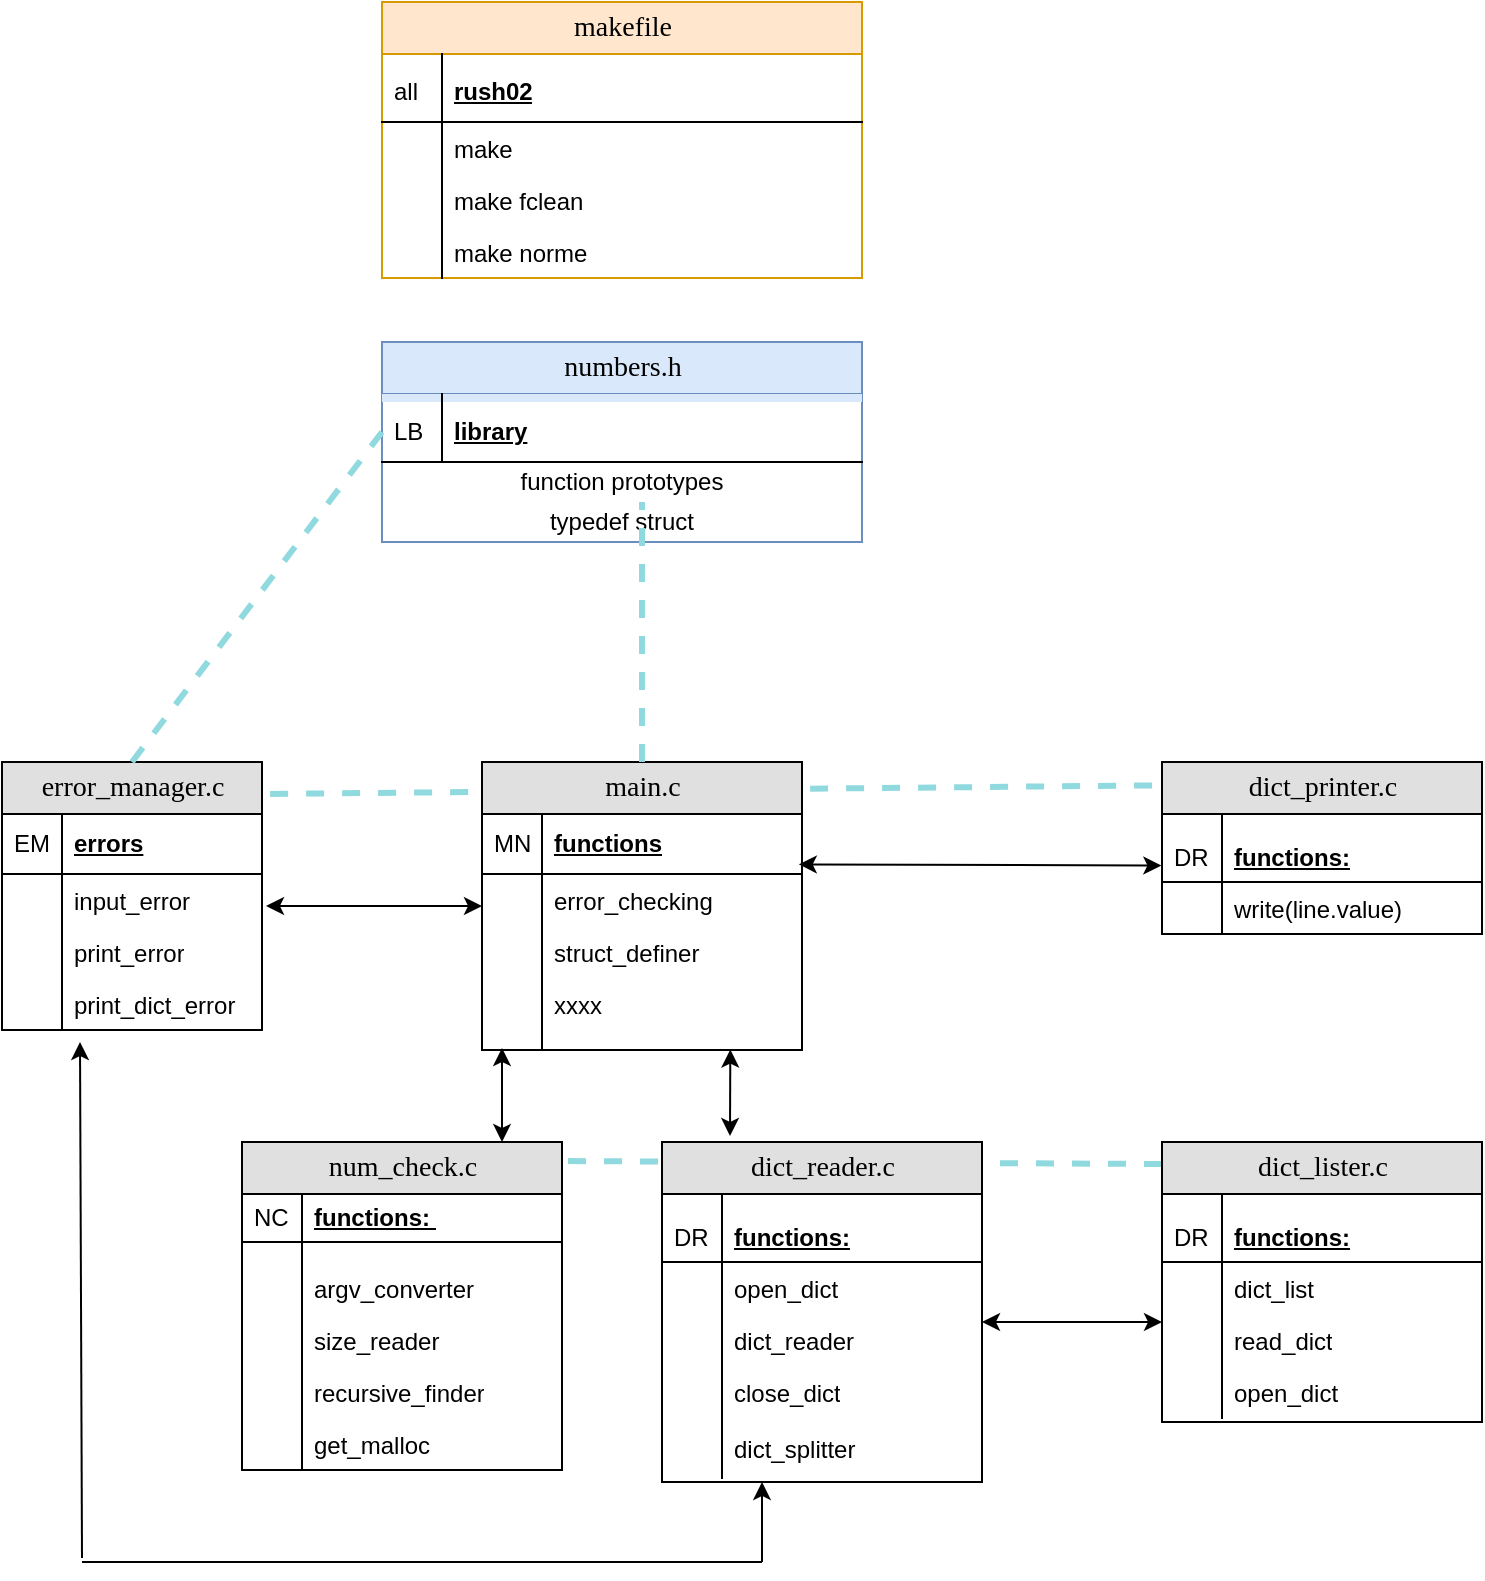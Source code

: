 <mxfile version="12.1.3" type="github" pages="1">
  <diagram name="Page-1" id="e56a1550-8fbb-45ad-956c-1786394a9013">
    <mxGraphModel dx="1124" dy="971" grid="1" gridSize="10" guides="1" tooltips="1" connect="1" arrows="1" fold="1" page="1" pageScale="1" pageWidth="1100" pageHeight="850" background="#ffffff" math="0" shadow="0">
      <root>
        <mxCell id="0"/>
        <mxCell id="1" parent="0"/>
        <mxCell id="Eq6wwiigFcQQWAEbnAly-2" value="" style="endArrow=none;dashed=1;html=1;fillColor=#dae8fc;strokeColor=#90D9DE;strokeWidth=3;exitX=-0.031;exitY=0.136;exitDx=0;exitDy=0;exitPerimeter=0;" parent="1" source="b56Lq6hChsIOEDvzUOxH-80" edge="1">
          <mxGeometry width="50" height="50" relative="1" as="geometry">
            <mxPoint x="630" y="580" as="sourcePoint"/>
            <mxPoint x="312" y="416" as="targetPoint"/>
          </mxGeometry>
        </mxCell>
        <mxCell id="Eq6wwiigFcQQWAEbnAly-3" value="" style="endArrow=none;dashed=1;html=1;fillColor=#dae8fc;strokeColor=#90D9DE;strokeWidth=3;exitX=0;exitY=0.5;exitDx=0;exitDy=0;entryX=1.006;entryY=0.058;entryDx=0;entryDy=0;entryPerimeter=0;" parent="1" target="b56Lq6hChsIOEDvzUOxH-33" edge="1">
          <mxGeometry width="50" height="50" relative="1" as="geometry">
            <mxPoint x="760" y="601" as="sourcePoint"/>
            <mxPoint x="670" y="600" as="targetPoint"/>
          </mxGeometry>
        </mxCell>
        <mxCell id="2e49270ec7c68f3f-80" value="error_manager.c" style="swimlane;html=1;fontStyle=0;childLayout=stackLayout;horizontal=1;startSize=26;fillColor=#e0e0e0;horizontalStack=0;resizeParent=1;resizeLast=0;collapsible=1;marginBottom=0;swimlaneFillColor=#ffffff;align=center;rounded=0;shadow=0;comic=0;labelBackgroundColor=none;strokeColor=#000000;strokeWidth=1;fontFamily=Verdana;fontSize=14;fontColor=#000000;" parent="1" vertex="1">
          <mxGeometry x="180" y="400" width="130" height="134" as="geometry"/>
        </mxCell>
        <mxCell id="2e49270ec7c68f3f-81" value="errors" style="shape=partialRectangle;top=0;left=0;right=0;bottom=1;html=1;align=left;verticalAlign=middle;fillColor=none;spacingLeft=34;spacingRight=4;whiteSpace=wrap;overflow=hidden;rotatable=0;points=[[0,0.5],[1,0.5]];portConstraint=eastwest;dropTarget=0;fontStyle=5;" parent="2e49270ec7c68f3f-80" vertex="1">
          <mxGeometry y="26" width="130" height="30" as="geometry"/>
        </mxCell>
        <mxCell id="2e49270ec7c68f3f-82" value="EM" style="shape=partialRectangle;top=0;left=0;bottom=0;html=1;fillColor=none;align=left;verticalAlign=middle;spacingLeft=4;spacingRight=4;whiteSpace=wrap;overflow=hidden;rotatable=0;points=[];portConstraint=eastwest;part=1;" parent="2e49270ec7c68f3f-81" vertex="1" connectable="0">
          <mxGeometry width="30" height="30" as="geometry"/>
        </mxCell>
        <mxCell id="2e49270ec7c68f3f-85" value="input_error" style="shape=partialRectangle;top=0;left=0;right=0;bottom=0;html=1;align=left;verticalAlign=top;fillColor=none;spacingLeft=34;spacingRight=4;whiteSpace=wrap;overflow=hidden;rotatable=0;points=[[0,0.5],[1,0.5]];portConstraint=eastwest;dropTarget=0;" parent="2e49270ec7c68f3f-80" vertex="1">
          <mxGeometry y="56" width="130" height="26" as="geometry"/>
        </mxCell>
        <mxCell id="2e49270ec7c68f3f-86" value="" style="shape=partialRectangle;top=0;left=0;bottom=0;html=1;fillColor=none;align=left;verticalAlign=top;spacingLeft=4;spacingRight=4;whiteSpace=wrap;overflow=hidden;rotatable=0;points=[];portConstraint=eastwest;part=1;" parent="2e49270ec7c68f3f-85" vertex="1" connectable="0">
          <mxGeometry width="30" height="26" as="geometry"/>
        </mxCell>
        <mxCell id="2e49270ec7c68f3f-83" value="print_error" style="shape=partialRectangle;top=0;left=0;right=0;bottom=0;html=1;align=left;verticalAlign=top;fillColor=none;spacingLeft=34;spacingRight=4;whiteSpace=wrap;overflow=hidden;rotatable=0;points=[[0,0.5],[1,0.5]];portConstraint=eastwest;dropTarget=0;" parent="2e49270ec7c68f3f-80" vertex="1">
          <mxGeometry y="82" width="130" height="26" as="geometry"/>
        </mxCell>
        <mxCell id="2e49270ec7c68f3f-84" value="" style="shape=partialRectangle;top=0;left=0;bottom=0;html=1;fillColor=none;align=left;verticalAlign=top;spacingLeft=4;spacingRight=4;whiteSpace=wrap;overflow=hidden;rotatable=0;points=[];portConstraint=eastwest;part=1;" parent="2e49270ec7c68f3f-83" vertex="1" connectable="0">
          <mxGeometry width="30" height="26" as="geometry"/>
        </mxCell>
        <mxCell id="2e49270ec7c68f3f-87" value="print_dict_error" style="shape=partialRectangle;top=0;left=0;right=0;bottom=0;html=1;align=left;verticalAlign=top;fillColor=none;spacingLeft=34;spacingRight=4;whiteSpace=wrap;overflow=hidden;rotatable=0;points=[[0,0.5],[1,0.5]];portConstraint=eastwest;dropTarget=0;" parent="2e49270ec7c68f3f-80" vertex="1">
          <mxGeometry y="108" width="130" height="26" as="geometry"/>
        </mxCell>
        <mxCell id="2e49270ec7c68f3f-88" value="" style="shape=partialRectangle;top=0;left=0;bottom=0;html=1;fillColor=none;align=left;verticalAlign=top;spacingLeft=4;spacingRight=4;whiteSpace=wrap;overflow=hidden;rotatable=0;points=[];portConstraint=eastwest;part=1;" parent="2e49270ec7c68f3f-87" vertex="1" connectable="0">
          <mxGeometry width="30" height="26" as="geometry"/>
        </mxCell>
        <mxCell id="b56Lq6hChsIOEDvzUOxH-1" value="main.c" style="swimlane;html=1;fontStyle=0;childLayout=stackLayout;horizontal=1;startSize=26;fillColor=#e0e0e0;horizontalStack=0;resizeParent=1;resizeLast=0;collapsible=1;marginBottom=0;swimlaneFillColor=#ffffff;align=center;rounded=0;shadow=0;comic=0;labelBackgroundColor=none;strokeColor=#000000;strokeWidth=1;fontFamily=Verdana;fontSize=14;fontColor=#000000;" parent="1" vertex="1">
          <mxGeometry x="420" y="400" width="160" height="144" as="geometry"/>
        </mxCell>
        <mxCell id="b56Lq6hChsIOEDvzUOxH-2" value="functions" style="shape=partialRectangle;top=0;left=0;right=0;bottom=1;html=1;align=left;verticalAlign=middle;fillColor=none;spacingLeft=34;spacingRight=4;whiteSpace=wrap;overflow=hidden;rotatable=0;points=[[0,0.5],[1,0.5]];portConstraint=eastwest;dropTarget=0;fontStyle=5;" parent="b56Lq6hChsIOEDvzUOxH-1" vertex="1">
          <mxGeometry y="26" width="160" height="30" as="geometry"/>
        </mxCell>
        <mxCell id="b56Lq6hChsIOEDvzUOxH-3" value="MN" style="shape=partialRectangle;top=0;left=0;bottom=0;html=1;fillColor=none;align=left;verticalAlign=middle;spacingLeft=4;spacingRight=4;whiteSpace=wrap;overflow=hidden;rotatable=0;points=[];portConstraint=eastwest;part=1;" parent="b56Lq6hChsIOEDvzUOxH-2" vertex="1" connectable="0">
          <mxGeometry width="30" height="30" as="geometry"/>
        </mxCell>
        <mxCell id="b56Lq6hChsIOEDvzUOxH-4" value="error_checking" style="shape=partialRectangle;top=0;left=0;right=0;bottom=0;html=1;align=left;verticalAlign=top;fillColor=none;spacingLeft=34;spacingRight=4;whiteSpace=wrap;overflow=hidden;rotatable=0;points=[[0,0.5],[1,0.5]];portConstraint=eastwest;dropTarget=0;" parent="b56Lq6hChsIOEDvzUOxH-1" vertex="1">
          <mxGeometry y="56" width="160" height="26" as="geometry"/>
        </mxCell>
        <mxCell id="b56Lq6hChsIOEDvzUOxH-5" value="" style="shape=partialRectangle;top=0;left=0;bottom=0;html=1;fillColor=none;align=left;verticalAlign=top;spacingLeft=4;spacingRight=4;whiteSpace=wrap;overflow=hidden;rotatable=0;points=[];portConstraint=eastwest;part=1;" parent="b56Lq6hChsIOEDvzUOxH-4" vertex="1" connectable="0">
          <mxGeometry width="30" height="26" as="geometry"/>
        </mxCell>
        <mxCell id="b56Lq6hChsIOEDvzUOxH-6" value="struct_definer" style="shape=partialRectangle;top=0;left=0;right=0;bottom=0;html=1;align=left;verticalAlign=top;fillColor=none;spacingLeft=34;spacingRight=4;whiteSpace=wrap;overflow=hidden;rotatable=0;points=[[0,0.5],[1,0.5]];portConstraint=eastwest;dropTarget=0;" parent="b56Lq6hChsIOEDvzUOxH-1" vertex="1">
          <mxGeometry y="82" width="160" height="26" as="geometry"/>
        </mxCell>
        <mxCell id="b56Lq6hChsIOEDvzUOxH-7" value="" style="shape=partialRectangle;top=0;left=0;bottom=0;html=1;fillColor=none;align=left;verticalAlign=top;spacingLeft=4;spacingRight=4;whiteSpace=wrap;overflow=hidden;rotatable=0;points=[];portConstraint=eastwest;part=1;" parent="b56Lq6hChsIOEDvzUOxH-6" vertex="1" connectable="0">
          <mxGeometry width="30" height="26" as="geometry"/>
        </mxCell>
        <mxCell id="b56Lq6hChsIOEDvzUOxH-8" value="xxxx" style="shape=partialRectangle;top=0;left=0;right=0;bottom=0;html=1;align=left;verticalAlign=top;fillColor=none;spacingLeft=34;spacingRight=4;whiteSpace=wrap;overflow=hidden;rotatable=0;points=[[0,0.5],[1,0.5]];portConstraint=eastwest;dropTarget=0;" parent="b56Lq6hChsIOEDvzUOxH-1" vertex="1">
          <mxGeometry y="108" width="160" height="26" as="geometry"/>
        </mxCell>
        <mxCell id="b56Lq6hChsIOEDvzUOxH-9" value="" style="shape=partialRectangle;top=0;left=0;bottom=0;html=1;fillColor=none;align=left;verticalAlign=top;spacingLeft=4;spacingRight=4;whiteSpace=wrap;overflow=hidden;rotatable=0;points=[];portConstraint=eastwest;part=1;" parent="b56Lq6hChsIOEDvzUOxH-8" vertex="1" connectable="0">
          <mxGeometry width="30" height="26" as="geometry"/>
        </mxCell>
        <mxCell id="b56Lq6hChsIOEDvzUOxH-10" value="" style="shape=partialRectangle;top=0;left=0;right=0;bottom=0;html=1;align=left;verticalAlign=top;fillColor=none;spacingLeft=34;spacingRight=4;whiteSpace=wrap;overflow=hidden;rotatable=0;points=[[0,0.5],[1,0.5]];portConstraint=eastwest;dropTarget=0;" parent="b56Lq6hChsIOEDvzUOxH-1" vertex="1">
          <mxGeometry y="134" width="160" height="10" as="geometry"/>
        </mxCell>
        <mxCell id="b56Lq6hChsIOEDvzUOxH-11" value="" style="shape=partialRectangle;top=0;left=0;bottom=0;html=1;fillColor=none;align=left;verticalAlign=top;spacingLeft=4;spacingRight=4;whiteSpace=wrap;overflow=hidden;rotatable=0;points=[];portConstraint=eastwest;part=1;" parent="b56Lq6hChsIOEDvzUOxH-10" vertex="1" connectable="0">
          <mxGeometry width="30" height="10" as="geometry"/>
        </mxCell>
        <mxCell id="b56Lq6hChsIOEDvzUOxH-12" value="numbers.h" style="swimlane;html=1;fontStyle=0;childLayout=stackLayout;horizontal=1;startSize=26;fillColor=#dae8fc;horizontalStack=0;resizeParent=1;resizeLast=0;collapsible=1;marginBottom=0;swimlaneFillColor=#ffffff;align=center;rounded=0;shadow=0;comic=0;labelBackgroundColor=none;strokeColor=#6c8ebf;strokeWidth=1;fontFamily=Verdana;fontSize=14;" parent="1" vertex="1">
          <mxGeometry x="370" y="190" width="240" height="100" as="geometry"/>
        </mxCell>
        <mxCell id="b56Lq6hChsIOEDvzUOxH-21" value="" style="shape=partialRectangle;top=0;left=0;right=0;bottom=0;html=1;align=left;verticalAlign=top;fillColor=#dae8fc;spacingLeft=34;spacingRight=4;whiteSpace=wrap;overflow=hidden;rotatable=0;points=[[0,0.5],[1,0.5]];portConstraint=eastwest;dropTarget=0;strokeColor=#6c8ebf;" parent="b56Lq6hChsIOEDvzUOxH-12" vertex="1">
          <mxGeometry y="26" width="240" height="4" as="geometry"/>
        </mxCell>
        <mxCell id="b56Lq6hChsIOEDvzUOxH-22" value="" style="shape=partialRectangle;top=0;left=0;bottom=0;html=1;fillColor=none;align=left;verticalAlign=top;spacingLeft=4;spacingRight=4;whiteSpace=wrap;overflow=hidden;rotatable=0;points=[];portConstraint=eastwest;part=1;" parent="b56Lq6hChsIOEDvzUOxH-21" vertex="1" connectable="0">
          <mxGeometry width="30" height="4" as="geometry"/>
        </mxCell>
        <mxCell id="b56Lq6hChsIOEDvzUOxH-13" value="library" style="shape=partialRectangle;top=0;left=0;right=0;bottom=1;html=1;align=left;verticalAlign=middle;fillColor=none;spacingLeft=34;spacingRight=4;whiteSpace=wrap;overflow=hidden;rotatable=0;points=[[0,0.5],[1,0.5]];portConstraint=eastwest;dropTarget=0;fontStyle=5;" parent="b56Lq6hChsIOEDvzUOxH-12" vertex="1">
          <mxGeometry y="30" width="240" height="30" as="geometry"/>
        </mxCell>
        <mxCell id="b56Lq6hChsIOEDvzUOxH-14" value="LB" style="shape=partialRectangle;top=0;left=0;bottom=0;html=1;fillColor=none;align=left;verticalAlign=middle;spacingLeft=4;spacingRight=4;whiteSpace=wrap;overflow=hidden;rotatable=0;points=[];portConstraint=eastwest;part=1;" parent="b56Lq6hChsIOEDvzUOxH-13" vertex="1" connectable="0">
          <mxGeometry width="30" height="30" as="geometry"/>
        </mxCell>
        <mxCell id="LfqNkdV5OdzUdkIXLtoZ-1" value="function prototypes" style="text;html=1;strokeColor=none;fillColor=none;align=center;verticalAlign=middle;whiteSpace=wrap;rounded=0;" vertex="1" parent="b56Lq6hChsIOEDvzUOxH-12">
          <mxGeometry y="60" width="240" height="20" as="geometry"/>
        </mxCell>
        <mxCell id="LfqNkdV5OdzUdkIXLtoZ-2" value="typedef struct" style="text;html=1;strokeColor=none;fillColor=none;align=center;verticalAlign=middle;whiteSpace=wrap;rounded=0;" vertex="1" parent="b56Lq6hChsIOEDvzUOxH-12">
          <mxGeometry y="80" width="240" height="20" as="geometry"/>
        </mxCell>
        <mxCell id="b56Lq6hChsIOEDvzUOxH-23" value="" style="endArrow=classic;startArrow=classic;html=1;" parent="1" edge="1">
          <mxGeometry width="50" height="50" relative="1" as="geometry">
            <mxPoint x="312" y="472" as="sourcePoint"/>
            <mxPoint x="420" y="472" as="targetPoint"/>
          </mxGeometry>
        </mxCell>
        <mxCell id="b56Lq6hChsIOEDvzUOxH-24" value="makefile" style="swimlane;html=1;fontStyle=0;childLayout=stackLayout;horizontal=1;startSize=26;fillColor=#ffe6cc;horizontalStack=0;resizeParent=1;resizeLast=0;collapsible=1;marginBottom=0;swimlaneFillColor=#ffffff;align=center;rounded=0;shadow=0;comic=0;labelBackgroundColor=none;strokeColor=#d79b00;strokeWidth=1;fontFamily=Verdana;fontSize=14;" parent="1" vertex="1">
          <mxGeometry x="370" y="20" width="240" height="138" as="geometry"/>
        </mxCell>
        <mxCell id="b56Lq6hChsIOEDvzUOxH-25" value="" style="shape=partialRectangle;top=0;left=0;right=0;bottom=0;html=1;align=left;verticalAlign=top;fillColor=none;spacingLeft=34;spacingRight=4;whiteSpace=wrap;overflow=hidden;rotatable=0;points=[[0,0.5],[1,0.5]];portConstraint=eastwest;dropTarget=0;" parent="b56Lq6hChsIOEDvzUOxH-24" vertex="1">
          <mxGeometry y="26" width="240" height="4" as="geometry"/>
        </mxCell>
        <mxCell id="b56Lq6hChsIOEDvzUOxH-26" value="" style="shape=partialRectangle;top=0;left=0;bottom=0;html=1;fillColor=none;align=left;verticalAlign=top;spacingLeft=4;spacingRight=4;whiteSpace=wrap;overflow=hidden;rotatable=0;points=[];portConstraint=eastwest;part=1;" parent="b56Lq6hChsIOEDvzUOxH-25" vertex="1" connectable="0">
          <mxGeometry width="30" height="4" as="geometry"/>
        </mxCell>
        <mxCell id="b56Lq6hChsIOEDvzUOxH-27" value="rush02" style="shape=partialRectangle;top=0;left=0;right=0;bottom=1;html=1;align=left;verticalAlign=middle;fillColor=none;spacingLeft=34;spacingRight=4;whiteSpace=wrap;overflow=hidden;rotatable=0;points=[[0,0.5],[1,0.5]];portConstraint=eastwest;dropTarget=0;fontStyle=5;" parent="b56Lq6hChsIOEDvzUOxH-24" vertex="1">
          <mxGeometry y="30" width="240" height="30" as="geometry"/>
        </mxCell>
        <mxCell id="b56Lq6hChsIOEDvzUOxH-28" value="all" style="shape=partialRectangle;top=0;left=0;bottom=0;html=1;fillColor=none;align=left;verticalAlign=middle;spacingLeft=4;spacingRight=4;whiteSpace=wrap;overflow=hidden;rotatable=0;points=[];portConstraint=eastwest;part=1;" parent="b56Lq6hChsIOEDvzUOxH-27" vertex="1" connectable="0">
          <mxGeometry width="30" height="30" as="geometry"/>
        </mxCell>
        <mxCell id="LfqNkdV5OdzUdkIXLtoZ-4" value="make&amp;nbsp;" style="shape=partialRectangle;top=0;left=0;right=0;bottom=0;html=1;align=left;verticalAlign=top;fillColor=none;spacingLeft=34;spacingRight=4;whiteSpace=wrap;overflow=hidden;rotatable=0;points=[[0,0.5],[1,0.5]];portConstraint=eastwest;dropTarget=0;" vertex="1" parent="b56Lq6hChsIOEDvzUOxH-24">
          <mxGeometry y="60" width="240" height="26" as="geometry"/>
        </mxCell>
        <mxCell id="LfqNkdV5OdzUdkIXLtoZ-5" value="" style="shape=partialRectangle;top=0;left=0;bottom=0;html=1;fillColor=none;align=left;verticalAlign=top;spacingLeft=4;spacingRight=4;whiteSpace=wrap;overflow=hidden;rotatable=0;points=[];portConstraint=eastwest;part=1;" vertex="1" connectable="0" parent="LfqNkdV5OdzUdkIXLtoZ-4">
          <mxGeometry width="30" height="26" as="geometry"/>
        </mxCell>
        <mxCell id="LfqNkdV5OdzUdkIXLtoZ-6" value="make fclean" style="shape=partialRectangle;top=0;left=0;right=0;bottom=0;html=1;align=left;verticalAlign=top;fillColor=none;spacingLeft=34;spacingRight=4;whiteSpace=wrap;overflow=hidden;rotatable=0;points=[[0,0.5],[1,0.5]];portConstraint=eastwest;dropTarget=0;" vertex="1" parent="b56Lq6hChsIOEDvzUOxH-24">
          <mxGeometry y="86" width="240" height="26" as="geometry"/>
        </mxCell>
        <mxCell id="LfqNkdV5OdzUdkIXLtoZ-7" value="" style="shape=partialRectangle;top=0;left=0;bottom=0;html=1;fillColor=none;align=left;verticalAlign=top;spacingLeft=4;spacingRight=4;whiteSpace=wrap;overflow=hidden;rotatable=0;points=[];portConstraint=eastwest;part=1;" vertex="1" connectable="0" parent="LfqNkdV5OdzUdkIXLtoZ-6">
          <mxGeometry width="30" height="26" as="geometry"/>
        </mxCell>
        <mxCell id="LfqNkdV5OdzUdkIXLtoZ-8" value="make norme" style="shape=partialRectangle;top=0;left=0;right=0;bottom=0;html=1;align=left;verticalAlign=top;fillColor=none;spacingLeft=34;spacingRight=4;whiteSpace=wrap;overflow=hidden;rotatable=0;points=[[0,0.5],[1,0.5]];portConstraint=eastwest;dropTarget=0;" vertex="1" parent="b56Lq6hChsIOEDvzUOxH-24">
          <mxGeometry y="112" width="240" height="26" as="geometry"/>
        </mxCell>
        <mxCell id="LfqNkdV5OdzUdkIXLtoZ-9" value="" style="shape=partialRectangle;top=0;left=0;bottom=0;html=1;fillColor=none;align=left;verticalAlign=top;spacingLeft=4;spacingRight=4;whiteSpace=wrap;overflow=hidden;rotatable=0;points=[];portConstraint=eastwest;part=1;" vertex="1" connectable="0" parent="LfqNkdV5OdzUdkIXLtoZ-8">
          <mxGeometry width="30" height="26" as="geometry"/>
        </mxCell>
        <mxCell id="b56Lq6hChsIOEDvzUOxH-29" value="" style="endArrow=none;dashed=1;html=1;entryX=0;entryY=0.5;entryDx=0;entryDy=0;exitX=0.5;exitY=0;exitDx=0;exitDy=0;fillColor=#dae8fc;strokeColor=#90D9DE;strokeWidth=3;" parent="1" source="2e49270ec7c68f3f-80" target="b56Lq6hChsIOEDvzUOxH-13" edge="1">
          <mxGeometry width="50" height="50" relative="1" as="geometry">
            <mxPoint x="240" y="600" as="sourcePoint"/>
            <mxPoint x="290" y="550" as="targetPoint"/>
          </mxGeometry>
        </mxCell>
        <mxCell id="b56Lq6hChsIOEDvzUOxH-31" value="" style="endArrow=none;dashed=1;html=1;exitX=0.5;exitY=0;exitDx=0;exitDy=0;fillColor=#dae8fc;strokeColor=#90D9DE;strokeWidth=3;" parent="1" source="b56Lq6hChsIOEDvzUOxH-1" edge="1">
          <mxGeometry width="50" height="50" relative="1" as="geometry">
            <mxPoint x="315" y="390" as="sourcePoint"/>
            <mxPoint x="500" y="270" as="targetPoint"/>
            <Array as="points"/>
          </mxGeometry>
        </mxCell>
        <mxCell id="b56Lq6hChsIOEDvzUOxH-33" value="num_check.c" style="swimlane;html=1;fontStyle=0;childLayout=stackLayout;horizontal=1;startSize=26;fillColor=#e0e0e0;horizontalStack=0;resizeParent=1;resizeLast=0;collapsible=1;marginBottom=0;swimlaneFillColor=#ffffff;align=center;rounded=0;shadow=0;comic=0;labelBackgroundColor=none;strokeColor=#000000;strokeWidth=1;fontFamily=Verdana;fontSize=14;fontColor=#000000;" parent="1" vertex="1">
          <mxGeometry x="300" y="590" width="160" height="164" as="geometry"/>
        </mxCell>
        <mxCell id="b56Lq6hChsIOEDvzUOxH-34" value="functions:&amp;nbsp;" style="shape=partialRectangle;top=0;left=0;right=0;bottom=1;html=1;align=left;verticalAlign=middle;fillColor=none;spacingLeft=34;spacingRight=4;whiteSpace=wrap;overflow=hidden;rotatable=0;points=[[0,0.5],[1,0.5]];portConstraint=eastwest;dropTarget=0;fontStyle=5;" parent="b56Lq6hChsIOEDvzUOxH-33" vertex="1">
          <mxGeometry y="26" width="160" height="24" as="geometry"/>
        </mxCell>
        <mxCell id="b56Lq6hChsIOEDvzUOxH-35" value="NC" style="shape=partialRectangle;top=0;left=0;bottom=0;html=1;fillColor=none;align=left;verticalAlign=middle;spacingLeft=4;spacingRight=4;whiteSpace=wrap;overflow=hidden;rotatable=0;points=[];portConstraint=eastwest;part=1;" parent="b56Lq6hChsIOEDvzUOxH-34" vertex="1" connectable="0">
          <mxGeometry width="30" height="24" as="geometry"/>
        </mxCell>
        <mxCell id="b56Lq6hChsIOEDvzUOxH-42" value="" style="shape=partialRectangle;top=0;left=0;right=0;bottom=0;html=1;align=left;verticalAlign=top;fillColor=none;spacingLeft=34;spacingRight=4;whiteSpace=wrap;overflow=hidden;rotatable=0;points=[[0,0.5],[1,0.5]];portConstraint=eastwest;dropTarget=0;" parent="b56Lq6hChsIOEDvzUOxH-33" vertex="1">
          <mxGeometry y="50" width="160" height="10" as="geometry"/>
        </mxCell>
        <mxCell id="b56Lq6hChsIOEDvzUOxH-43" value="" style="shape=partialRectangle;top=0;left=0;bottom=0;html=1;fillColor=none;align=left;verticalAlign=top;spacingLeft=4;spacingRight=4;whiteSpace=wrap;overflow=hidden;rotatable=0;points=[];portConstraint=eastwest;part=1;" parent="b56Lq6hChsIOEDvzUOxH-42" vertex="1" connectable="0">
          <mxGeometry width="30" height="10" as="geometry"/>
        </mxCell>
        <mxCell id="b56Lq6hChsIOEDvzUOxH-40" value="argv_converter" style="shape=partialRectangle;top=0;left=0;right=0;bottom=0;html=1;align=left;verticalAlign=top;fillColor=none;spacingLeft=34;spacingRight=4;whiteSpace=wrap;overflow=hidden;rotatable=0;points=[[0,0.5],[1,0.5]];portConstraint=eastwest;dropTarget=0;" parent="b56Lq6hChsIOEDvzUOxH-33" vertex="1">
          <mxGeometry y="60" width="160" height="26" as="geometry"/>
        </mxCell>
        <mxCell id="b56Lq6hChsIOEDvzUOxH-41" value="" style="shape=partialRectangle;top=0;left=0;bottom=0;html=1;fillColor=none;align=left;verticalAlign=top;spacingLeft=4;spacingRight=4;whiteSpace=wrap;overflow=hidden;rotatable=0;points=[];portConstraint=eastwest;part=1;" parent="b56Lq6hChsIOEDvzUOxH-40" vertex="1" connectable="0">
          <mxGeometry width="30" height="26" as="geometry"/>
        </mxCell>
        <mxCell id="b56Lq6hChsIOEDvzUOxH-38" value="size_reader" style="shape=partialRectangle;top=0;left=0;right=0;bottom=0;html=1;align=left;verticalAlign=top;fillColor=none;spacingLeft=34;spacingRight=4;whiteSpace=wrap;overflow=hidden;rotatable=0;points=[[0,0.5],[1,0.5]];portConstraint=eastwest;dropTarget=0;" parent="b56Lq6hChsIOEDvzUOxH-33" vertex="1">
          <mxGeometry y="86" width="160" height="26" as="geometry"/>
        </mxCell>
        <mxCell id="b56Lq6hChsIOEDvzUOxH-39" value="" style="shape=partialRectangle;top=0;left=0;bottom=0;html=1;fillColor=none;align=left;verticalAlign=top;spacingLeft=4;spacingRight=4;whiteSpace=wrap;overflow=hidden;rotatable=0;points=[];portConstraint=eastwest;part=1;" parent="b56Lq6hChsIOEDvzUOxH-38" vertex="1" connectable="0">
          <mxGeometry width="30" height="26" as="geometry"/>
        </mxCell>
        <mxCell id="b56Lq6hChsIOEDvzUOxH-36" value="recursive_finder" style="shape=partialRectangle;top=0;left=0;right=0;bottom=0;html=1;align=left;verticalAlign=top;fillColor=none;spacingLeft=34;spacingRight=4;whiteSpace=wrap;overflow=hidden;rotatable=0;points=[[0,0.5],[1,0.5]];portConstraint=eastwest;dropTarget=0;" parent="b56Lq6hChsIOEDvzUOxH-33" vertex="1">
          <mxGeometry y="112" width="160" height="26" as="geometry"/>
        </mxCell>
        <mxCell id="b56Lq6hChsIOEDvzUOxH-37" value="" style="shape=partialRectangle;top=0;left=0;bottom=0;html=1;fillColor=none;align=left;verticalAlign=top;spacingLeft=4;spacingRight=4;whiteSpace=wrap;overflow=hidden;rotatable=0;points=[];portConstraint=eastwest;part=1;" parent="b56Lq6hChsIOEDvzUOxH-36" vertex="1" connectable="0">
          <mxGeometry width="30" height="26" as="geometry"/>
        </mxCell>
        <mxCell id="04Dg255ca6jPYCBa64l3-1" value="get_malloc" style="shape=partialRectangle;top=0;left=0;right=0;bottom=0;html=1;align=left;verticalAlign=top;fillColor=none;spacingLeft=34;spacingRight=4;whiteSpace=wrap;overflow=hidden;rotatable=0;points=[[0,0.5],[1,0.5]];portConstraint=eastwest;dropTarget=0;" parent="b56Lq6hChsIOEDvzUOxH-33" vertex="1">
          <mxGeometry y="138" width="160" height="26" as="geometry"/>
        </mxCell>
        <mxCell id="04Dg255ca6jPYCBa64l3-2" value="" style="shape=partialRectangle;top=0;left=0;bottom=0;html=1;fillColor=none;align=left;verticalAlign=top;spacingLeft=4;spacingRight=4;whiteSpace=wrap;overflow=hidden;rotatable=0;points=[];portConstraint=eastwest;part=1;" parent="04Dg255ca6jPYCBa64l3-1" vertex="1" connectable="0">
          <mxGeometry width="30" height="26" as="geometry"/>
        </mxCell>
        <mxCell id="b56Lq6hChsIOEDvzUOxH-44" value="dict_reader.c" style="swimlane;html=1;fontStyle=0;childLayout=stackLayout;horizontal=1;startSize=26;fillColor=#e0e0e0;horizontalStack=0;resizeParent=1;resizeLast=0;collapsible=1;marginBottom=0;swimlaneFillColor=#ffffff;align=center;rounded=0;shadow=0;comic=0;labelBackgroundColor=none;strokeColor=#000000;strokeWidth=1;fontFamily=Verdana;fontSize=14;fontColor=#000000;" parent="1" vertex="1">
          <mxGeometry x="510" y="590" width="160" height="170" as="geometry"/>
        </mxCell>
        <mxCell id="b56Lq6hChsIOEDvzUOxH-45" value="" style="shape=partialRectangle;top=0;left=0;right=0;bottom=0;html=1;align=left;verticalAlign=top;fillColor=none;spacingLeft=34;spacingRight=4;whiteSpace=wrap;overflow=hidden;rotatable=0;points=[[0,0.5],[1,0.5]];portConstraint=eastwest;dropTarget=0;" parent="b56Lq6hChsIOEDvzUOxH-44" vertex="1">
          <mxGeometry y="26" width="160" height="10" as="geometry"/>
        </mxCell>
        <mxCell id="b56Lq6hChsIOEDvzUOxH-46" value="" style="shape=partialRectangle;top=0;left=0;bottom=0;html=1;fillColor=none;align=left;verticalAlign=top;spacingLeft=4;spacingRight=4;whiteSpace=wrap;overflow=hidden;rotatable=0;points=[];portConstraint=eastwest;part=1;" parent="b56Lq6hChsIOEDvzUOxH-45" vertex="1" connectable="0">
          <mxGeometry width="30" height="10" as="geometry"/>
        </mxCell>
        <mxCell id="b56Lq6hChsIOEDvzUOxH-47" value="functions:" style="shape=partialRectangle;top=0;left=0;right=0;bottom=1;html=1;align=left;verticalAlign=middle;fillColor=none;spacingLeft=34;spacingRight=4;whiteSpace=wrap;overflow=hidden;rotatable=0;points=[[0,0.5],[1,0.5]];portConstraint=eastwest;dropTarget=0;fontStyle=5;" parent="b56Lq6hChsIOEDvzUOxH-44" vertex="1">
          <mxGeometry y="36" width="160" height="24" as="geometry"/>
        </mxCell>
        <mxCell id="b56Lq6hChsIOEDvzUOxH-48" value="DR" style="shape=partialRectangle;top=0;left=0;bottom=0;html=1;fillColor=none;align=left;verticalAlign=middle;spacingLeft=4;spacingRight=4;whiteSpace=wrap;overflow=hidden;rotatable=0;points=[];portConstraint=eastwest;part=1;" parent="b56Lq6hChsIOEDvzUOxH-47" vertex="1" connectable="0">
          <mxGeometry width="30" height="24" as="geometry"/>
        </mxCell>
        <mxCell id="b56Lq6hChsIOEDvzUOxH-53" value="open_dict" style="shape=partialRectangle;top=0;left=0;right=0;bottom=0;html=1;align=left;verticalAlign=top;fillColor=none;spacingLeft=34;spacingRight=4;whiteSpace=wrap;overflow=hidden;rotatable=0;points=[[0,0.5],[1,0.5]];portConstraint=eastwest;dropTarget=0;" parent="b56Lq6hChsIOEDvzUOxH-44" vertex="1">
          <mxGeometry y="60" width="160" height="26" as="geometry"/>
        </mxCell>
        <mxCell id="b56Lq6hChsIOEDvzUOxH-54" value="" style="shape=partialRectangle;top=0;left=0;bottom=0;html=1;fillColor=none;align=left;verticalAlign=top;spacingLeft=4;spacingRight=4;whiteSpace=wrap;overflow=hidden;rotatable=0;points=[];portConstraint=eastwest;part=1;" parent="b56Lq6hChsIOEDvzUOxH-53" vertex="1" connectable="0">
          <mxGeometry width="30" height="26" as="geometry"/>
        </mxCell>
        <mxCell id="b56Lq6hChsIOEDvzUOxH-51" value="dict_reader" style="shape=partialRectangle;top=0;left=0;right=0;bottom=0;html=1;align=left;verticalAlign=top;fillColor=none;spacingLeft=34;spacingRight=4;whiteSpace=wrap;overflow=hidden;rotatable=0;points=[[0,0.5],[1,0.5]];portConstraint=eastwest;dropTarget=0;" parent="b56Lq6hChsIOEDvzUOxH-44" vertex="1">
          <mxGeometry y="86" width="160" height="26" as="geometry"/>
        </mxCell>
        <mxCell id="b56Lq6hChsIOEDvzUOxH-52" value="" style="shape=partialRectangle;top=0;left=0;bottom=0;html=1;fillColor=none;align=left;verticalAlign=top;spacingLeft=4;spacingRight=4;whiteSpace=wrap;overflow=hidden;rotatable=0;points=[];portConstraint=eastwest;part=1;" parent="b56Lq6hChsIOEDvzUOxH-51" vertex="1" connectable="0">
          <mxGeometry width="30" height="26" as="geometry"/>
        </mxCell>
        <mxCell id="b56Lq6hChsIOEDvzUOxH-49" value="close_dict" style="shape=partialRectangle;top=0;left=0;right=0;bottom=0;html=1;align=left;verticalAlign=top;fillColor=none;spacingLeft=34;spacingRight=4;whiteSpace=wrap;overflow=hidden;rotatable=0;points=[[0,0.5],[1,0.5]];portConstraint=eastwest;dropTarget=0;" parent="b56Lq6hChsIOEDvzUOxH-44" vertex="1">
          <mxGeometry y="112" width="160" height="28" as="geometry"/>
        </mxCell>
        <mxCell id="b56Lq6hChsIOEDvzUOxH-50" value="" style="shape=partialRectangle;top=0;left=0;bottom=0;html=1;fillColor=none;align=left;verticalAlign=top;spacingLeft=4;spacingRight=4;whiteSpace=wrap;overflow=hidden;rotatable=0;points=[];portConstraint=eastwest;part=1;" parent="b56Lq6hChsIOEDvzUOxH-49" vertex="1" connectable="0">
          <mxGeometry width="30" height="28" as="geometry"/>
        </mxCell>
        <mxCell id="ogMZFsbaIqtFqfxSQS1w-1" value="dict_splitter" style="shape=partialRectangle;top=0;left=0;right=0;bottom=0;html=1;align=left;verticalAlign=top;fillColor=none;spacingLeft=34;spacingRight=4;whiteSpace=wrap;overflow=hidden;rotatable=0;points=[[0,0.5],[1,0.5]];portConstraint=eastwest;dropTarget=0;" parent="b56Lq6hChsIOEDvzUOxH-44" vertex="1">
          <mxGeometry y="140" width="160" height="28" as="geometry"/>
        </mxCell>
        <mxCell id="ogMZFsbaIqtFqfxSQS1w-2" value="" style="shape=partialRectangle;top=0;left=0;bottom=0;html=1;fillColor=none;align=left;verticalAlign=top;spacingLeft=4;spacingRight=4;whiteSpace=wrap;overflow=hidden;rotatable=0;points=[];portConstraint=eastwest;part=1;" parent="ogMZFsbaIqtFqfxSQS1w-1" vertex="1" connectable="0">
          <mxGeometry width="30" height="28" as="geometry"/>
        </mxCell>
        <mxCell id="b56Lq6hChsIOEDvzUOxH-56" value="" style="endArrow=classic;startArrow=classic;html=1;" parent="1" edge="1">
          <mxGeometry width="50" height="50" relative="1" as="geometry">
            <mxPoint x="430" y="590" as="sourcePoint"/>
            <mxPoint x="430" y="543" as="targetPoint"/>
          </mxGeometry>
        </mxCell>
        <mxCell id="b56Lq6hChsIOEDvzUOxH-57" value="" style="endArrow=classic;startArrow=classic;html=1;entryX=0.776;entryY=0.976;entryDx=0;entryDy=0;entryPerimeter=0;" parent="1" target="b56Lq6hChsIOEDvzUOxH-10" edge="1">
          <mxGeometry width="50" height="50" relative="1" as="geometry">
            <mxPoint x="544" y="587" as="sourcePoint"/>
            <mxPoint x="466.64" y="555.14" as="targetPoint"/>
          </mxGeometry>
        </mxCell>
        <mxCell id="b56Lq6hChsIOEDvzUOxH-58" value="" style="endArrow=none;startArrow=none;html=1;startFill=0;endFill=0;" parent="1" edge="1">
          <mxGeometry width="50" height="50" relative="1" as="geometry">
            <mxPoint x="220" y="800" as="sourcePoint"/>
            <mxPoint x="560" y="800" as="targetPoint"/>
          </mxGeometry>
        </mxCell>
        <mxCell id="b56Lq6hChsIOEDvzUOxH-63" value="" style="endArrow=classic;startArrow=none;html=1;endFill=1;startFill=0;" parent="1" edge="1">
          <mxGeometry width="50" height="50" relative="1" as="geometry">
            <mxPoint x="560" y="800" as="sourcePoint"/>
            <mxPoint x="560" y="760" as="targetPoint"/>
          </mxGeometry>
        </mxCell>
        <mxCell id="b56Lq6hChsIOEDvzUOxH-65" value="" style="endArrow=classic;startArrow=none;html=1;endFill=1;startFill=0;" parent="1" edge="1">
          <mxGeometry width="50" height="50" relative="1" as="geometry">
            <mxPoint x="220.0" y="798" as="sourcePoint"/>
            <mxPoint x="219" y="540" as="targetPoint"/>
          </mxGeometry>
        </mxCell>
        <mxCell id="b56Lq6hChsIOEDvzUOxH-66" value="dict_lister.c" style="swimlane;html=1;fontStyle=0;childLayout=stackLayout;horizontal=1;startSize=26;fillColor=#e0e0e0;horizontalStack=0;resizeParent=1;resizeLast=0;collapsible=1;marginBottom=0;swimlaneFillColor=#ffffff;align=center;rounded=0;shadow=0;comic=0;labelBackgroundColor=none;strokeColor=#000000;strokeWidth=1;fontFamily=Verdana;fontSize=14;fontColor=#000000;" parent="1" vertex="1">
          <mxGeometry x="760" y="590" width="160" height="140" as="geometry"/>
        </mxCell>
        <mxCell id="b56Lq6hChsIOEDvzUOxH-67" value="" style="shape=partialRectangle;top=0;left=0;right=0;bottom=0;html=1;align=left;verticalAlign=top;fillColor=none;spacingLeft=34;spacingRight=4;whiteSpace=wrap;overflow=hidden;rotatable=0;points=[[0,0.5],[1,0.5]];portConstraint=eastwest;dropTarget=0;" parent="b56Lq6hChsIOEDvzUOxH-66" vertex="1">
          <mxGeometry y="26" width="160" height="10" as="geometry"/>
        </mxCell>
        <mxCell id="b56Lq6hChsIOEDvzUOxH-68" value="" style="shape=partialRectangle;top=0;left=0;bottom=0;html=1;fillColor=none;align=left;verticalAlign=top;spacingLeft=4;spacingRight=4;whiteSpace=wrap;overflow=hidden;rotatable=0;points=[];portConstraint=eastwest;part=1;" parent="b56Lq6hChsIOEDvzUOxH-67" vertex="1" connectable="0">
          <mxGeometry width="30" height="10" as="geometry"/>
        </mxCell>
        <mxCell id="b56Lq6hChsIOEDvzUOxH-69" value="functions:" style="shape=partialRectangle;top=0;left=0;right=0;bottom=1;html=1;align=left;verticalAlign=middle;fillColor=none;spacingLeft=34;spacingRight=4;whiteSpace=wrap;overflow=hidden;rotatable=0;points=[[0,0.5],[1,0.5]];portConstraint=eastwest;dropTarget=0;fontStyle=5;" parent="b56Lq6hChsIOEDvzUOxH-66" vertex="1">
          <mxGeometry y="36" width="160" height="24" as="geometry"/>
        </mxCell>
        <mxCell id="b56Lq6hChsIOEDvzUOxH-70" value="DR" style="shape=partialRectangle;top=0;left=0;bottom=0;html=1;fillColor=none;align=left;verticalAlign=middle;spacingLeft=4;spacingRight=4;whiteSpace=wrap;overflow=hidden;rotatable=0;points=[];portConstraint=eastwest;part=1;" parent="b56Lq6hChsIOEDvzUOxH-69" vertex="1" connectable="0">
          <mxGeometry width="30" height="24" as="geometry"/>
        </mxCell>
        <mxCell id="b56Lq6hChsIOEDvzUOxH-71" value="dict_list" style="shape=partialRectangle;top=0;left=0;right=0;bottom=0;html=1;align=left;verticalAlign=top;fillColor=none;spacingLeft=34;spacingRight=4;whiteSpace=wrap;overflow=hidden;rotatable=0;points=[[0,0.5],[1,0.5]];portConstraint=eastwest;dropTarget=0;" parent="b56Lq6hChsIOEDvzUOxH-66" vertex="1">
          <mxGeometry y="60" width="160" height="26" as="geometry"/>
        </mxCell>
        <mxCell id="b56Lq6hChsIOEDvzUOxH-72" value="" style="shape=partialRectangle;top=0;left=0;bottom=0;html=1;fillColor=none;align=left;verticalAlign=top;spacingLeft=4;spacingRight=4;whiteSpace=wrap;overflow=hidden;rotatable=0;points=[];portConstraint=eastwest;part=1;" parent="b56Lq6hChsIOEDvzUOxH-71" vertex="1" connectable="0">
          <mxGeometry width="30" height="26" as="geometry"/>
        </mxCell>
        <mxCell id="b56Lq6hChsIOEDvzUOxH-73" value="read_dict" style="shape=partialRectangle;top=0;left=0;right=0;bottom=0;html=1;align=left;verticalAlign=top;fillColor=none;spacingLeft=34;spacingRight=4;whiteSpace=wrap;overflow=hidden;rotatable=0;points=[[0,0.5],[1,0.5]];portConstraint=eastwest;dropTarget=0;" parent="b56Lq6hChsIOEDvzUOxH-66" vertex="1">
          <mxGeometry y="86" width="160" height="26" as="geometry"/>
        </mxCell>
        <mxCell id="b56Lq6hChsIOEDvzUOxH-74" value="" style="shape=partialRectangle;top=0;left=0;bottom=0;html=1;fillColor=none;align=left;verticalAlign=top;spacingLeft=4;spacingRight=4;whiteSpace=wrap;overflow=hidden;rotatable=0;points=[];portConstraint=eastwest;part=1;" parent="b56Lq6hChsIOEDvzUOxH-73" vertex="1" connectable="0">
          <mxGeometry width="30" height="26" as="geometry"/>
        </mxCell>
        <mxCell id="b56Lq6hChsIOEDvzUOxH-75" value="open_dict" style="shape=partialRectangle;top=0;left=0;right=0;bottom=0;html=1;align=left;verticalAlign=top;fillColor=none;spacingLeft=34;spacingRight=4;whiteSpace=wrap;overflow=hidden;rotatable=0;points=[[0,0.5],[1,0.5]];portConstraint=eastwest;dropTarget=0;" parent="b56Lq6hChsIOEDvzUOxH-66" vertex="1">
          <mxGeometry y="112" width="160" height="26" as="geometry"/>
        </mxCell>
        <mxCell id="b56Lq6hChsIOEDvzUOxH-76" value="" style="shape=partialRectangle;top=0;left=0;bottom=0;html=1;fillColor=none;align=left;verticalAlign=top;spacingLeft=4;spacingRight=4;whiteSpace=wrap;overflow=hidden;rotatable=0;points=[];portConstraint=eastwest;part=1;" parent="b56Lq6hChsIOEDvzUOxH-75" vertex="1" connectable="0">
          <mxGeometry width="30" height="26" as="geometry"/>
        </mxCell>
        <mxCell id="b56Lq6hChsIOEDvzUOxH-79" value="" style="endArrow=classic;startArrow=classic;html=1;" parent="1" edge="1">
          <mxGeometry width="50" height="50" relative="1" as="geometry">
            <mxPoint x="670" y="680" as="sourcePoint"/>
            <mxPoint x="760.0" y="680" as="targetPoint"/>
          </mxGeometry>
        </mxCell>
        <mxCell id="b56Lq6hChsIOEDvzUOxH-80" value="dict_printer.c" style="swimlane;html=1;fontStyle=0;childLayout=stackLayout;horizontal=1;startSize=26;fillColor=#e0e0e0;horizontalStack=0;resizeParent=1;resizeLast=0;collapsible=1;marginBottom=0;swimlaneFillColor=#ffffff;align=center;rounded=0;shadow=0;comic=0;labelBackgroundColor=none;strokeColor=#000000;strokeWidth=1;fontFamily=Verdana;fontSize=14;fontColor=#000000;" parent="1" vertex="1">
          <mxGeometry x="760" y="400" width="160" height="86" as="geometry"/>
        </mxCell>
        <mxCell id="b56Lq6hChsIOEDvzUOxH-81" value="" style="shape=partialRectangle;top=0;left=0;right=0;bottom=0;html=1;align=left;verticalAlign=top;fillColor=none;spacingLeft=34;spacingRight=4;whiteSpace=wrap;overflow=hidden;rotatable=0;points=[[0,0.5],[1,0.5]];portConstraint=eastwest;dropTarget=0;" parent="b56Lq6hChsIOEDvzUOxH-80" vertex="1">
          <mxGeometry y="26" width="160" height="10" as="geometry"/>
        </mxCell>
        <mxCell id="b56Lq6hChsIOEDvzUOxH-82" value="" style="shape=partialRectangle;top=0;left=0;bottom=0;html=1;fillColor=none;align=left;verticalAlign=top;spacingLeft=4;spacingRight=4;whiteSpace=wrap;overflow=hidden;rotatable=0;points=[];portConstraint=eastwest;part=1;" parent="b56Lq6hChsIOEDvzUOxH-81" vertex="1" connectable="0">
          <mxGeometry width="30" height="10" as="geometry"/>
        </mxCell>
        <mxCell id="b56Lq6hChsIOEDvzUOxH-83" value="functions:" style="shape=partialRectangle;top=0;left=0;right=0;bottom=1;html=1;align=left;verticalAlign=middle;fillColor=none;spacingLeft=34;spacingRight=4;whiteSpace=wrap;overflow=hidden;rotatable=0;points=[[0,0.5],[1,0.5]];portConstraint=eastwest;dropTarget=0;fontStyle=5;" parent="b56Lq6hChsIOEDvzUOxH-80" vertex="1">
          <mxGeometry y="36" width="160" height="24" as="geometry"/>
        </mxCell>
        <mxCell id="b56Lq6hChsIOEDvzUOxH-84" value="DR" style="shape=partialRectangle;top=0;left=0;bottom=0;html=1;fillColor=none;align=left;verticalAlign=middle;spacingLeft=4;spacingRight=4;whiteSpace=wrap;overflow=hidden;rotatable=0;points=[];portConstraint=eastwest;part=1;" parent="b56Lq6hChsIOEDvzUOxH-83" vertex="1" connectable="0">
          <mxGeometry width="30" height="24" as="geometry"/>
        </mxCell>
        <mxCell id="04Dg255ca6jPYCBa64l3-5" value="write(line.value)" style="shape=partialRectangle;top=0;left=0;right=0;bottom=0;html=1;align=left;verticalAlign=top;fillColor=none;spacingLeft=34;spacingRight=4;whiteSpace=wrap;overflow=hidden;rotatable=0;points=[[0,0.5],[1,0.5]];portConstraint=eastwest;dropTarget=0;" parent="b56Lq6hChsIOEDvzUOxH-80" vertex="1">
          <mxGeometry y="60" width="160" height="26" as="geometry"/>
        </mxCell>
        <mxCell id="04Dg255ca6jPYCBa64l3-6" value="" style="shape=partialRectangle;top=0;left=0;bottom=0;html=1;fillColor=none;align=left;verticalAlign=top;spacingLeft=4;spacingRight=4;whiteSpace=wrap;overflow=hidden;rotatable=0;points=[];portConstraint=eastwest;part=1;" parent="04Dg255ca6jPYCBa64l3-5" vertex="1" connectable="0">
          <mxGeometry width="30" height="26" as="geometry"/>
        </mxCell>
        <mxCell id="b56Lq6hChsIOEDvzUOxH-91" value="" style="endArrow=classic;startArrow=classic;html=1;entryX=-0.002;entryY=0.658;entryDx=0;entryDy=0;entryPerimeter=0;exitX=0.99;exitY=0.839;exitDx=0;exitDy=0;exitPerimeter=0;" parent="1" source="b56Lq6hChsIOEDvzUOxH-2" target="b56Lq6hChsIOEDvzUOxH-83" edge="1">
          <mxGeometry width="50" height="50" relative="1" as="geometry">
            <mxPoint x="580" y="480" as="sourcePoint"/>
            <mxPoint x="750" y="480" as="targetPoint"/>
          </mxGeometry>
        </mxCell>
      </root>
    </mxGraphModel>
  </diagram>
</mxfile>
